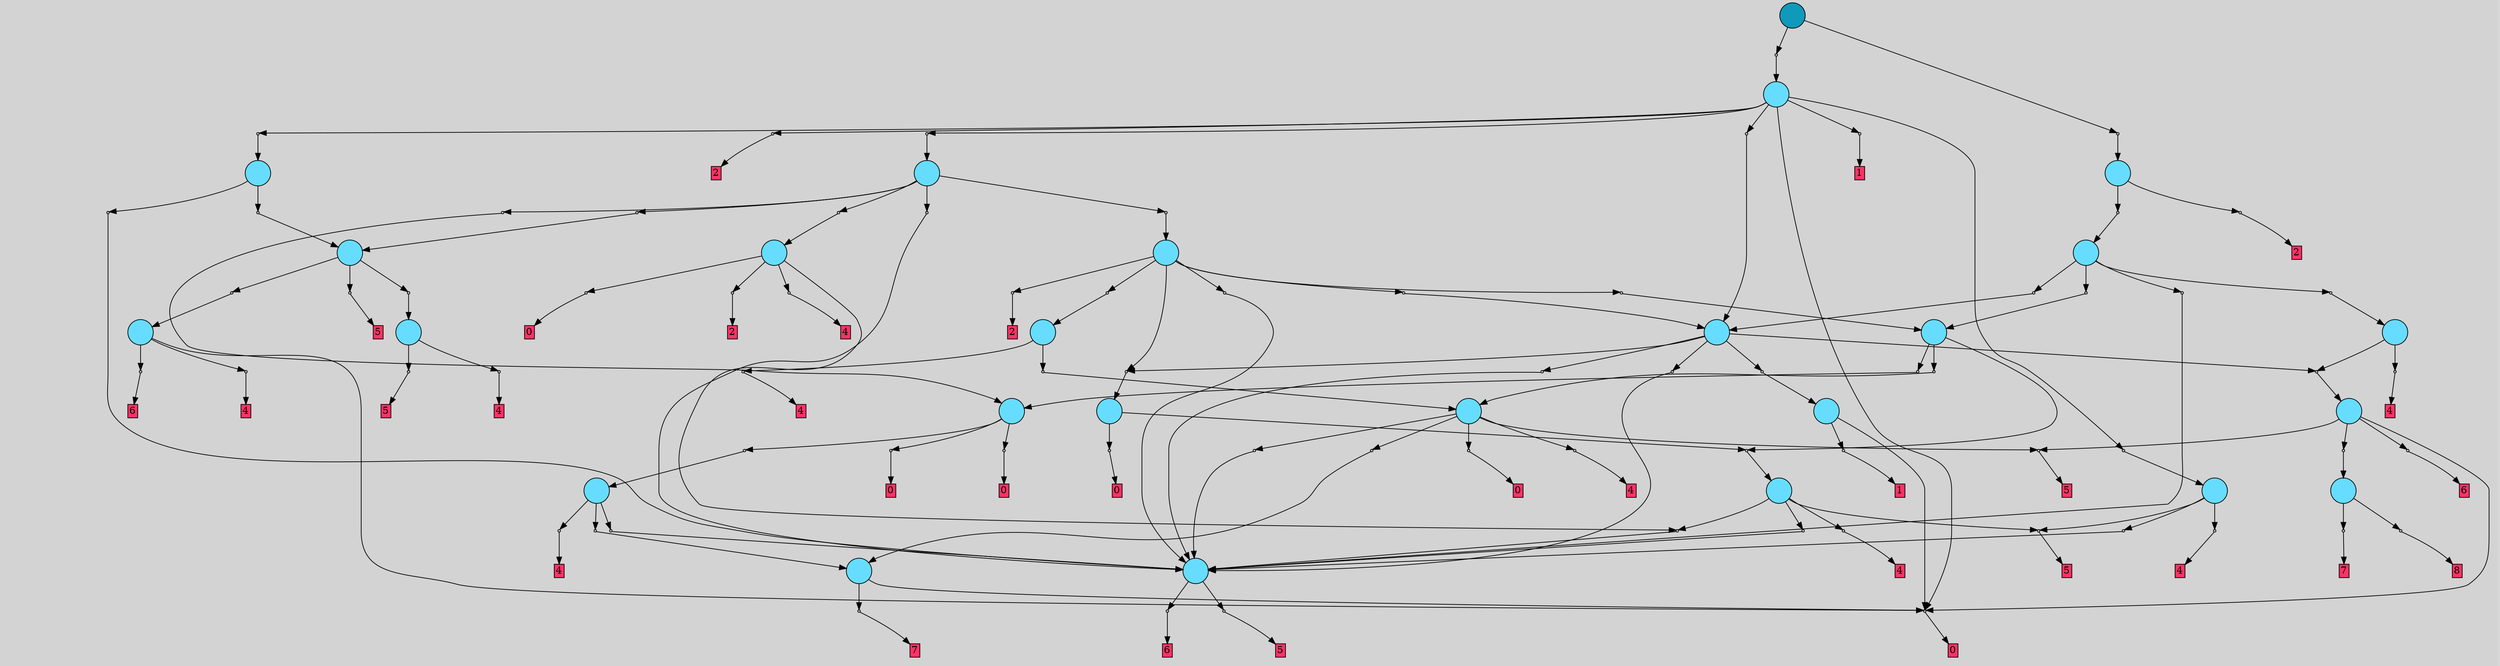 // File exported with GEGELATI v1.3.1
// On the 2024-04-12 16:04:00
// With the File::TPGGraphDotExporter
digraph{
	graph[pad = "0.212, 0.055" bgcolor = lightgray]
	node[shape=circle style = filled label = ""]
		T0 [fillcolor="#66ddff"]
		T1 [fillcolor="#66ddff"]
		T2 [fillcolor="#66ddff"]
		T3 [fillcolor="#66ddff"]
		T4 [fillcolor="#66ddff"]
		T5 [fillcolor="#66ddff"]
		T6 [fillcolor="#66ddff"]
		T7 [fillcolor="#66ddff"]
		T8 [fillcolor="#66ddff"]
		T9 [fillcolor="#66ddff"]
		T10 [fillcolor="#66ddff"]
		T11 [fillcolor="#66ddff"]
		T12 [fillcolor="#66ddff"]
		T13 [fillcolor="#66ddff"]
		T14 [fillcolor="#66ddff"]
		T15 [fillcolor="#66ddff"]
		T16 [fillcolor="#66ddff"]
		T17 [fillcolor="#66ddff"]
		T18 [fillcolor="#66ddff"]
		T19 [fillcolor="#66ddff"]
		T20 [fillcolor="#66ddff"]
		T21 [fillcolor="#66ddff"]
		T22 [fillcolor="#66ddff"]
		T23 [fillcolor="#66ddff"]
		T24 [fillcolor="#66ddff"]
		T25 [fillcolor="#1199bb"]
		P0 [fillcolor="#cccccc" shape=point] //
		I0 [shape=box style=invis label=""]
		P0 -> I0[style=invis]
		A0 [fillcolor="#ff3366" shape=box margin=0.03 width=0 height=0 label="7"]
		T0 -> P0 -> A0
		P1 [fillcolor="#cccccc" shape=point] //
		I1 [shape=box style=invis label="6|0&3|1#1|2&#92;n"]
		P1 -> I1[style=invis]
		A1 [fillcolor="#ff3366" shape=box margin=0.03 width=0 height=0 label="8"]
		T0 -> P1 -> A1
		P2 [fillcolor="#cccccc" shape=point] //
		I2 [shape=box style=invis label="2|0&3|2#1|2&#92;n"]
		P2 -> I2[style=invis]
		A2 [fillcolor="#ff3366" shape=box margin=0.03 width=0 height=0 label="5"]
		T1 -> P2 -> A2
		P3 [fillcolor="#cccccc" shape=point] //
		I3 [shape=box style=invis label=""]
		P3 -> I3[style=invis]
		A3 [fillcolor="#ff3366" shape=box margin=0.03 width=0 height=0 label="6"]
		T1 -> P3 -> A3
		P4 [fillcolor="#cccccc" shape=point] //
		I4 [shape=box style=invis label="4|0&1|4#4|3&#92;n"]
		P4 -> I4[style=invis]
		A4 [fillcolor="#ff3366" shape=box margin=0.03 width=0 height=0 label="4"]
		T2 -> P4 -> A4
		P5 [fillcolor="#cccccc" shape=point] //
		I5 [shape=box style=invis label="2|0&3|2#1|2&#92;n"]
		P5 -> I5[style=invis]
		A5 [fillcolor="#ff3366" shape=box margin=0.03 width=0 height=0 label="5"]
		T2 -> P5 -> A5
		P6 [fillcolor="#cccccc" shape=point] //
		I6 [shape=box style=invis label="2|3&1|2#4|1&#92;n6|0&0|3#1|6&#92;n"]
		P6 -> I6[style=invis]
		A6 [fillcolor="#ff3366" shape=box margin=0.03 width=0 height=0 label="4"]
		T3 -> P6 -> A6
		P7 [fillcolor="#cccccc" shape=point] //
		I7 [shape=box style=invis label="4|0&3|2#1|2&#92;n"]
		P7 -> I7[style=invis]
		T3 -> P7 -> T1
		P8 [fillcolor="#cccccc" shape=point] //
		I8 [shape=box style=invis label="2|0&3|2#1|2&#92;n"]
		P8 -> I8[style=invis]
		A7 [fillcolor="#ff3366" shape=box margin=0.03 width=0 height=0 label="5"]
		T3 -> P8 -> A7
		P9 [fillcolor="#cccccc" shape=point] //
		I9 [shape=box style=invis label="8|0&3|1#1|1&#92;n"]
		P9 -> I9[style=invis]
		T3 -> P9 -> T1
		P10 [fillcolor="#cccccc" shape=point] //
		I10 [shape=box style=invis label="2|0&3|4#1|3&#92;n"]
		P10 -> I10[style=invis]
		A8 [fillcolor="#ff3366" shape=box margin=0.03 width=0 height=0 label="0"]
		T4 -> P10 -> A8
		P11 [fillcolor="#cccccc" shape=point] //
		I11 [shape=box style=invis label="4|0&4|1#2|2&#92;n"]
		P11 -> I11[style=invis]
		A9 [fillcolor="#ff3366" shape=box margin=0.03 width=0 height=0 label="7"]
		T4 -> P11 -> A9
		P12 [fillcolor="#cccccc" shape=point] //
		I12 [shape=box style=invis label="4|0&1|0#1|5&#92;n"]
		P12 -> I12[style=invis]
		A10 [fillcolor="#ff3366" shape=box margin=0.03 width=0 height=0 label="6"]
		T5 -> P12 -> A10
		P13 [fillcolor="#cccccc" shape=point] //
		I13 [shape=box style=invis label="2|0&3|2#1|2&#92;n"]
		P13 -> I13[style=invis]
		A11 [fillcolor="#ff3366" shape=box margin=0.03 width=0 height=0 label="4"]
		T5 -> P13 -> A11
		T5 -> P10
		P14 [fillcolor="#cccccc" shape=point] //
		I14 [shape=box style=invis label="1|0&0|3#1|6&#92;n"]
		P14 -> I14[style=invis]
		A12 [fillcolor="#ff3366" shape=box margin=0.03 width=0 height=0 label="4"]
		T6 -> P14 -> A12
		T6 -> P8
		P15 [fillcolor="#cccccc" shape=point] //
		I15 [shape=box style=invis label="2|0&3|7#1|2&#92;n"]
		P15 -> I15[style=invis]
		T6 -> P15 -> T1
		P16 [fillcolor="#cccccc" shape=point] //
		I16 [shape=box style=invis label="6|0&3|3#2|6&#92;n"]
		P16 -> I16[style=invis]
		A13 [fillcolor="#ff3366" shape=box margin=0.03 width=0 height=0 label="2"]
		T7 -> P16 -> A13
		T7 -> P9
		P17 [fillcolor="#cccccc" shape=point] //
		I17 [shape=box style=invis label="1|0&0|0#1|6&#92;n"]
		P17 -> I17[style=invis]
		A14 [fillcolor="#ff3366" shape=box margin=0.03 width=0 height=0 label="4"]
		T7 -> P17 -> A14
		P18 [fillcolor="#cccccc" shape=point] //
		I18 [shape=box style=invis label="2|0&3|4#1|3&#92;n"]
		P18 -> I18[style=invis]
		A15 [fillcolor="#ff3366" shape=box margin=0.03 width=0 height=0 label="0"]
		T7 -> P18 -> A15
		P19 [fillcolor="#cccccc" shape=point] //
		I19 [shape=box style=invis label="7|0&2|7#2|6&#92;n"]
		P19 -> I19[style=invis]
		A16 [fillcolor="#ff3366" shape=box margin=0.03 width=0 height=0 label="1"]
		T8 -> P19 -> A16
		T8 -> P10
		P20 [fillcolor="#cccccc" shape=point] //
		I20 [shape=box style=invis label="8|0&1|0#1|0&#92;n"]
		P20 -> I20[style=invis]
		T9 -> P20 -> T2
		P21 [fillcolor="#cccccc" shape=point] //
		I21 [shape=box style=invis label="2|0&3|2#1|2&#92;n"]
		P21 -> I21[style=invis]
		A17 [fillcolor="#ff3366" shape=box margin=0.03 width=0 height=0 label="5"]
		T9 -> P21 -> A17
		P22 [fillcolor="#cccccc" shape=point] //
		I22 [shape=box style=invis label="1|0&0|5#4|4&#92;n"]
		P22 -> I22[style=invis]
		T9 -> P22 -> T5
		P23 [fillcolor="#cccccc" shape=point] //
		I23 [shape=box style=invis label="2|0&3|2#1|2&#92;n"]
		P23 -> I23[style=invis]
		A18 [fillcolor="#ff3366" shape=box margin=0.03 width=0 height=0 label="5"]
		T10 -> P23 -> A18
		P24 [fillcolor="#cccccc" shape=point] //
		I24 [shape=box style=invis label="2|0&1|6#2|2&#92;n"]
		P24 -> I24[style=invis]
		A19 [fillcolor="#ff3366" shape=box margin=0.03 width=0 height=0 label="4"]
		T10 -> P24 -> A19
		P25 [fillcolor="#cccccc" shape=point] //
		I25 [shape=box style=invis label="2|0&3|4#1|3&#92;n"]
		P25 -> I25[style=invis]
		T10 -> P25 -> T4
		P26 [fillcolor="#cccccc" shape=point] //
		I26 [shape=box style=invis label="4|0&4|4#0|0&#92;n"]
		P26 -> I26[style=invis]
		A20 [fillcolor="#ff3366" shape=box margin=0.03 width=0 height=0 label="0"]
		T10 -> P26 -> A20
		P27 [fillcolor="#cccccc" shape=point] //
		I27 [shape=box style=invis label="8|0&3|5#1|1&#92;n"]
		P27 -> I27[style=invis]
		T10 -> P27 -> T1
		P28 [fillcolor="#cccccc" shape=point] //
		I28 [shape=box style=invis label="2|0&1|6#2|2&#92;n"]
		P28 -> I28[style=invis]
		A21 [fillcolor="#ff3366" shape=box margin=0.03 width=0 height=0 label="4"]
		T11 -> P28 -> A21
		P29 [fillcolor="#cccccc" shape=point] //
		I29 [shape=box style=invis label="2|0&3|4#1|3&#92;n"]
		P29 -> I29[style=invis]
		T11 -> P29 -> T4
		P30 [fillcolor="#cccccc" shape=point] //
		I30 [shape=box style=invis label="2|0&3|2#4|2&#92;n"]
		P30 -> I30[style=invis]
		T11 -> P30 -> T1
		P31 [fillcolor="#cccccc" shape=point] //
		I31 [shape=box style=invis label="2|0&3|4#1|3&#92;n"]
		P31 -> I31[style=invis]
		A22 [fillcolor="#ff3366" shape=box margin=0.03 width=0 height=0 label="0"]
		T12 -> P31 -> A22
		P32 [fillcolor="#cccccc" shape=point] //
		I32 [shape=box style=invis label="1|0&4|1#2|4&#92;n"]
		P32 -> I32[style=invis]
		T12 -> P32 -> T3
		T13 -> P23
		P33 [fillcolor="#cccccc" shape=point] //
		I33 [shape=box style=invis label="8|0&3|1#2|5&#92;n"]
		P33 -> I33[style=invis]
		T13 -> P33 -> T0
		T13 -> P10
		P34 [fillcolor="#cccccc" shape=point] //
		I34 [shape=box style=invis label="4|0&2|0#1|5&#92;n"]
		P34 -> I34[style=invis]
		A23 [fillcolor="#ff3366" shape=box margin=0.03 width=0 height=0 label="6"]
		T13 -> P34 -> A23
		P35 [fillcolor="#cccccc" shape=point] //
		I35 [shape=box style=invis label="2|0&3|4#1|3&#92;n"]
		P35 -> I35[style=invis]
		A24 [fillcolor="#ff3366" shape=box margin=0.03 width=0 height=0 label="0"]
		T14 -> P35 -> A24
		P36 [fillcolor="#cccccc" shape=point] //
		I36 [shape=box style=invis label="3|0&2|4#0|6&#92;n"]
		P36 -> I36[style=invis]
		T14 -> P36 -> T11
		P37 [fillcolor="#cccccc" shape=point] //
		I37 [shape=box style=invis label="1|0&1|6#2|5&#92;n"]
		P37 -> I37[style=invis]
		A25 [fillcolor="#ff3366" shape=box margin=0.03 width=0 height=0 label="0"]
		T14 -> P37 -> A25
		P38 [fillcolor="#cccccc" shape=point] //
		I38 [shape=box style=invis label="8|0&3|3#3|3&#92;n"]
		P38 -> I38[style=invis]
		T15 -> P38 -> T10
		P39 [fillcolor="#cccccc" shape=point] //
		I39 [shape=box style=invis label="1|0&4|1#2|3&#92;n"]
		P39 -> I39[style=invis]
		A26 [fillcolor="#ff3366" shape=box margin=0.03 width=0 height=0 label="4"]
		T15 -> P39 -> A26
		P40 [fillcolor="#cccccc" shape=point] //
		I40 [shape=box style=invis label="2|0&3|1#3|1&#92;n"]
		P40 -> I40[style=invis]
		T16 -> P40 -> T14
		T16 -> P32
		P41 [fillcolor="#cccccc" shape=point] //
		I41 [shape=box style=invis label="8|0&3|3#3|3&#92;n"]
		P41 -> I41[style=invis]
		T16 -> P41 -> T10
		P42 [fillcolor="#cccccc" shape=point] //
		I42 [shape=box style=invis label="2|0&3|7#4|4&#92;n"]
		P42 -> I42[style=invis]
		T17 -> P42 -> T1
		P43 [fillcolor="#cccccc" shape=point] //
		I43 [shape=box style=invis label="2|0&3|2#1|4&#92;n"]
		P43 -> I43[style=invis]
		T17 -> P43 -> T1
		P44 [fillcolor="#cccccc" shape=point] //
		I44 [shape=box style=invis label="8|0&3|0#3|1&#92;n"]
		P44 -> I44[style=invis]
		T17 -> P44 -> T13
		P45 [fillcolor="#cccccc" shape=point] //
		I45 [shape=box style=invis label="4|0&4|1#2|3&#92;n"]
		P45 -> I45[style=invis]
		T17 -> P45 -> T12
		P46 [fillcolor="#cccccc" shape=point] //
		I46 [shape=box style=invis label="8|0&3|4#3|3&#92;n"]
		P46 -> I46[style=invis]
		T17 -> P46 -> T8
		P47 [fillcolor="#cccccc" shape=point] //
		I47 [shape=box style=invis label="2|0&4|1#4|1&#92;n"]
		P47 -> I47[style=invis]
		T18 -> P47 -> T9
		P48 [fillcolor="#cccccc" shape=point] //
		I48 [shape=box style=invis label="7|2&0|6#4|0&#92;n2|0&3|2#0|2&#92;n"]
		P48 -> I48[style=invis]
		T18 -> P48 -> T1
		P49 [fillcolor="#cccccc" shape=point] //
		I49 [shape=box style=invis label="0|0&2|2#1|7&#92;n"]
		P49 -> I49[style=invis]
		A27 [fillcolor="#ff3366" shape=box margin=0.03 width=0 height=0 label="4"]
		T19 -> P49 -> A27
		T19 -> P44
		P50 [fillcolor="#cccccc" shape=point] //
		I50 [shape=box style=invis label="1|0&4|1#1|4&#92;n"]
		P50 -> I50[style=invis]
		T20 -> P50 -> T16
		P51 [fillcolor="#cccccc" shape=point] //
		I51 [shape=box style=invis label="2|0&4|3#3|4&#92;n"]
		P51 -> I51[style=invis]
		T20 -> P51 -> T17
		P52 [fillcolor="#cccccc" shape=point] //
		I52 [shape=box style=invis label="2|0&3|2#1|7&#92;n"]
		P52 -> I52[style=invis]
		T20 -> P52 -> T1
		P53 [fillcolor="#cccccc" shape=point] //
		I53 [shape=box style=invis label="4|0&4|0#0|3&#92;n"]
		P53 -> I53[style=invis]
		T20 -> P53 -> T19
		P54 [fillcolor="#cccccc" shape=point] //
		I54 [shape=box style=invis label="1|0&4|1#1|4&#92;n"]
		P54 -> I54[style=invis]
		T21 -> P54 -> T16
		P55 [fillcolor="#cccccc" shape=point] //
		I55 [shape=box style=invis label="2|0&3|2#3|2&#92;n"]
		P55 -> I55[style=invis]
		T21 -> P55 -> T1
		P56 [fillcolor="#cccccc" shape=point] //
		I56 [shape=box style=invis label="2|0&4|3#3|4&#92;n"]
		P56 -> I56[style=invis]
		T21 -> P56 -> T17
		P57 [fillcolor="#cccccc" shape=point] //
		I57 [shape=box style=invis label="2|0&3|2#2|2&#92;n"]
		P57 -> I57[style=invis]
		A28 [fillcolor="#ff3366" shape=box margin=0.03 width=0 height=0 label="2"]
		T21 -> P57 -> A28
		P58 [fillcolor="#cccccc" shape=point] //
		I58 [shape=box style=invis label="0|0&4|7#3|2&#92;n"]
		P58 -> I58[style=invis]
		T21 -> P58 -> T15
		T21 -> P45
		P59 [fillcolor="#cccccc" shape=point] //
		I59 [shape=box style=invis label="1|0&4|7#2|6&#92;n"]
		P59 -> I59[style=invis]
		T22 -> P59 -> T9
		P60 [fillcolor="#cccccc" shape=point] //
		I60 [shape=box style=invis label="2|0&2|1#3|1&#92;n"]
		P60 -> I60[style=invis]
		T22 -> P60 -> T14
		P61 [fillcolor="#cccccc" shape=point] //
		I61 [shape=box style=invis label="2|0&3|6#2|5&#92;n"]
		P61 -> I61[style=invis]
		T22 -> P61 -> T7
		P62 [fillcolor="#cccccc" shape=point] //
		I62 [shape=box style=invis label="2|0&2|2#3|2&#92;n"]
		P62 -> I62[style=invis]
		T22 -> P62 -> T1
		P63 [fillcolor="#cccccc" shape=point] //
		I63 [shape=box style=invis label="8|0&2|1#3|1&#92;n"]
		P63 -> I63[style=invis]
		T22 -> P63 -> T21
		P64 [fillcolor="#cccccc" shape=point] //
		I64 [shape=box style=invis label="0|0&4|7#3|2&#92;n"]
		P64 -> I64[style=invis]
		T23 -> P64 -> T20
		P65 [fillcolor="#cccccc" shape=point] //
		I65 [shape=box style=invis label="8|0&3|2#1|5&#92;n"]
		P65 -> I65[style=invis]
		A29 [fillcolor="#ff3366" shape=box margin=0.03 width=0 height=0 label="2"]
		T23 -> P65 -> A29
		P66 [fillcolor="#cccccc" shape=point] //
		I66 [shape=box style=invis label="1|0&2|1#2|4&#92;n"]
		P66 -> I66[style=invis]
		T24 -> P66 -> T18
		T24 -> P10
		P67 [fillcolor="#cccccc" shape=point] //
		I67 [shape=box style=invis label="8|0&3|2#1|5&#92;n"]
		P67 -> I67[style=invis]
		A30 [fillcolor="#ff3366" shape=box margin=0.03 width=0 height=0 label="2"]
		T24 -> P67 -> A30
		P68 [fillcolor="#cccccc" shape=point] //
		I68 [shape=box style=invis label="2|0&3|6#4|4&#92;n"]
		P68 -> I68[style=invis]
		T24 -> P68 -> T22
		P69 [fillcolor="#cccccc" shape=point] //
		I69 [shape=box style=invis label="2|0&4|3#3|4&#92;n"]
		P69 -> I69[style=invis]
		T24 -> P69 -> T17
		P70 [fillcolor="#cccccc" shape=point] //
		I70 [shape=box style=invis label="2|2&4|3#3|3&#92;n4|0&2|3#0|2&#92;n"]
		P70 -> I70[style=invis]
		T24 -> P70 -> T6
		P71 [fillcolor="#cccccc" shape=point] //
		I71 [shape=box style=invis label="2|0&3|3#2|3&#92;n"]
		P71 -> I71[style=invis]
		A31 [fillcolor="#ff3366" shape=box margin=0.03 width=0 height=0 label="1"]
		T24 -> P71 -> A31
		P72 [fillcolor="#cccccc" shape=point] //
		I72 [shape=box style=invis label="0|0&4|7#3|2&#92;n"]
		P72 -> I72[style=invis]
		T25 -> P72 -> T24
		P73 [fillcolor="#cccccc" shape=point] //
		I73 [shape=box style=invis label="2|0&4|7#3|4&#92;n"]
		P73 -> I73[style=invis]
		T25 -> P73 -> T23
		{ rank= same T25 }
}
